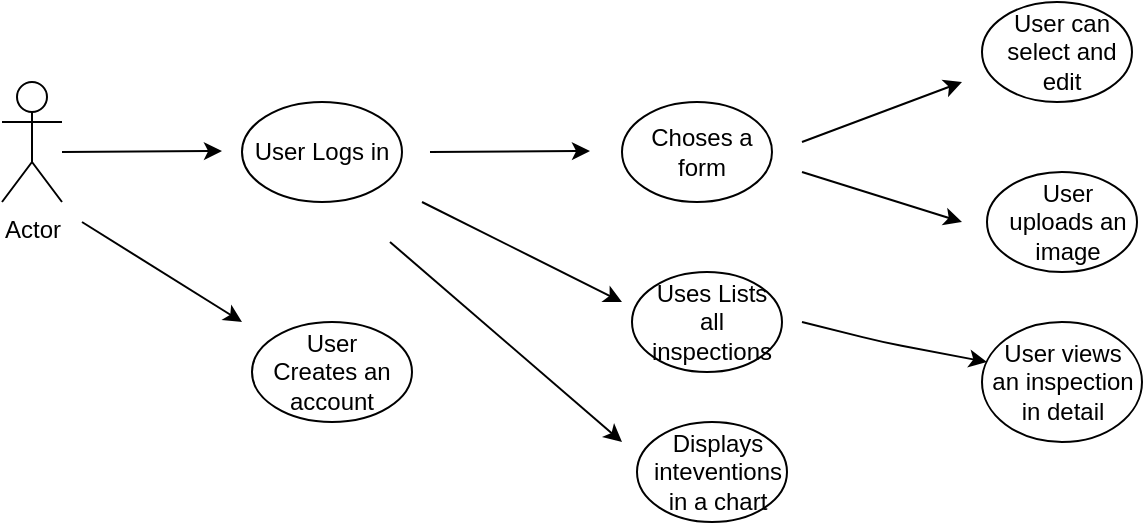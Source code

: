 <mxfile version="14.9.8" type="device"><diagram id="jIiwk0pyigXBE5WmfhY5" name="Page-1"><mxGraphModel dx="1422" dy="794" grid="1" gridSize="10" guides="1" tooltips="1" connect="1" arrows="1" fold="1" page="1" pageScale="1" pageWidth="827" pageHeight="1169" math="0" shadow="0"><root><mxCell id="0"/><mxCell id="1" parent="0"/><mxCell id="hY74-6WtYF8lzM3ygF67-1" value="Actor" style="shape=umlActor;verticalLabelPosition=bottom;verticalAlign=top;html=1;outlineConnect=0;" vertex="1" parent="1"><mxGeometry x="120" y="300" width="30" height="60" as="geometry"/></mxCell><mxCell id="hY74-6WtYF8lzM3ygF67-2" value="" style="ellipse;whiteSpace=wrap;html=1;" vertex="1" parent="1"><mxGeometry x="240" y="310" width="80" height="50" as="geometry"/></mxCell><mxCell id="hY74-6WtYF8lzM3ygF67-3" value="User Logs in" style="text;html=1;strokeColor=none;fillColor=none;align=center;verticalAlign=middle;whiteSpace=wrap;rounded=0;" vertex="1" parent="1"><mxGeometry x="245" y="325" width="70" height="20" as="geometry"/></mxCell><mxCell id="hY74-6WtYF8lzM3ygF67-4" value="" style="endArrow=classic;html=1;" edge="1" parent="1"><mxGeometry width="50" height="50" relative="1" as="geometry"><mxPoint x="150" y="335" as="sourcePoint"/><mxPoint x="230" y="334.5" as="targetPoint"/></mxGeometry></mxCell><mxCell id="hY74-6WtYF8lzM3ygF67-5" value="" style="endArrow=classic;html=1;" edge="1" parent="1"><mxGeometry width="50" height="50" relative="1" as="geometry"><mxPoint x="334" y="335" as="sourcePoint"/><mxPoint x="414" y="334.5" as="targetPoint"/></mxGeometry></mxCell><mxCell id="hY74-6WtYF8lzM3ygF67-7" value="" style="ellipse;whiteSpace=wrap;html=1;" vertex="1" parent="1"><mxGeometry x="430" y="310" width="75" height="50" as="geometry"/></mxCell><mxCell id="hY74-6WtYF8lzM3ygF67-8" value="Choses a form" style="text;html=1;strokeColor=none;fillColor=none;align=center;verticalAlign=middle;whiteSpace=wrap;rounded=0;" vertex="1" parent="1"><mxGeometry x="435" y="325" width="70" height="20" as="geometry"/></mxCell><mxCell id="hY74-6WtYF8lzM3ygF67-9" value="" style="endArrow=classic;html=1;" edge="1" parent="1"><mxGeometry width="50" height="50" relative="1" as="geometry"><mxPoint x="520" y="330" as="sourcePoint"/><mxPoint x="600" y="300" as="targetPoint"/></mxGeometry></mxCell><mxCell id="hY74-6WtYF8lzM3ygF67-10" value="" style="ellipse;whiteSpace=wrap;html=1;" vertex="1" parent="1"><mxGeometry x="610" y="260" width="75" height="50" as="geometry"/></mxCell><mxCell id="hY74-6WtYF8lzM3ygF67-11" value="User can select and edit" style="text;html=1;strokeColor=none;fillColor=none;align=center;verticalAlign=middle;whiteSpace=wrap;rounded=0;" vertex="1" parent="1"><mxGeometry x="615" y="275" width="70" height="20" as="geometry"/></mxCell><mxCell id="hY74-6WtYF8lzM3ygF67-13" value="" style="ellipse;whiteSpace=wrap;html=1;" vertex="1" parent="1"><mxGeometry x="612.5" y="345" width="75" height="50" as="geometry"/></mxCell><mxCell id="hY74-6WtYF8lzM3ygF67-14" value="User uploads an image" style="text;html=1;strokeColor=none;fillColor=none;align=center;verticalAlign=middle;whiteSpace=wrap;rounded=0;" vertex="1" parent="1"><mxGeometry x="617.5" y="360" width="70" height="20" as="geometry"/></mxCell><mxCell id="hY74-6WtYF8lzM3ygF67-15" value="" style="endArrow=classic;html=1;" edge="1" parent="1"><mxGeometry width="50" height="50" relative="1" as="geometry"><mxPoint x="520" y="345" as="sourcePoint"/><mxPoint x="600" y="370" as="targetPoint"/></mxGeometry></mxCell><mxCell id="hY74-6WtYF8lzM3ygF67-16" value="" style="ellipse;whiteSpace=wrap;html=1;" vertex="1" parent="1"><mxGeometry x="435" y="395" width="75" height="50" as="geometry"/></mxCell><mxCell id="hY74-6WtYF8lzM3ygF67-17" value="Uses Lists all inspections" style="text;html=1;strokeColor=none;fillColor=none;align=center;verticalAlign=middle;whiteSpace=wrap;rounded=0;" vertex="1" parent="1"><mxGeometry x="440" y="410" width="70" height="20" as="geometry"/></mxCell><mxCell id="hY74-6WtYF8lzM3ygF67-18" value="" style="endArrow=classic;html=1;" edge="1" parent="1"><mxGeometry width="50" height="50" relative="1" as="geometry"><mxPoint x="330" y="360" as="sourcePoint"/><mxPoint x="430" y="410" as="targetPoint"/></mxGeometry></mxCell><mxCell id="hY74-6WtYF8lzM3ygF67-20" value="" style="ellipse;whiteSpace=wrap;html=1;" vertex="1" parent="1"><mxGeometry x="610" y="420" width="80" height="60" as="geometry"/></mxCell><mxCell id="hY74-6WtYF8lzM3ygF67-21" value="User views an inspection in detail" style="text;html=1;strokeColor=none;fillColor=none;align=center;verticalAlign=middle;whiteSpace=wrap;rounded=0;" vertex="1" parent="1"><mxGeometry x="612.5" y="440" width="75" height="20" as="geometry"/></mxCell><mxCell id="hY74-6WtYF8lzM3ygF67-22" value="" style="endArrow=classic;html=1;entryX=0;entryY=0;entryDx=0;entryDy=0;" edge="1" parent="1" target="hY74-6WtYF8lzM3ygF67-21"><mxGeometry width="50" height="50" relative="1" as="geometry"><mxPoint x="520" y="420" as="sourcePoint"/><mxPoint x="610" y="460" as="targetPoint"/><Array as="points"><mxPoint x="560" y="430"/></Array></mxGeometry></mxCell><mxCell id="hY74-6WtYF8lzM3ygF67-25" value="" style="ellipse;whiteSpace=wrap;html=1;" vertex="1" parent="1"><mxGeometry x="245" y="420" width="80" height="50" as="geometry"/></mxCell><mxCell id="hY74-6WtYF8lzM3ygF67-26" value="User Creates an account" style="text;html=1;strokeColor=none;fillColor=none;align=center;verticalAlign=middle;whiteSpace=wrap;rounded=0;" vertex="1" parent="1"><mxGeometry x="250" y="435" width="70" height="20" as="geometry"/></mxCell><mxCell id="hY74-6WtYF8lzM3ygF67-27" value="" style="endArrow=classic;html=1;" edge="1" parent="1"><mxGeometry width="50" height="50" relative="1" as="geometry"><mxPoint x="160" y="370" as="sourcePoint"/><mxPoint x="240" y="420" as="targetPoint"/></mxGeometry></mxCell><mxCell id="hY74-6WtYF8lzM3ygF67-28" value="" style="ellipse;whiteSpace=wrap;html=1;" vertex="1" parent="1"><mxGeometry x="437.5" y="470" width="75" height="50" as="geometry"/></mxCell><mxCell id="hY74-6WtYF8lzM3ygF67-29" value="Displays inteventions in a chart" style="text;html=1;strokeColor=none;fillColor=none;align=center;verticalAlign=middle;whiteSpace=wrap;rounded=0;" vertex="1" parent="1"><mxGeometry x="442.5" y="485" width="70" height="20" as="geometry"/></mxCell><mxCell id="hY74-6WtYF8lzM3ygF67-30" value="" style="endArrow=classic;html=1;" edge="1" parent="1"><mxGeometry width="50" height="50" relative="1" as="geometry"><mxPoint x="314" y="380" as="sourcePoint"/><mxPoint x="430" y="480" as="targetPoint"/></mxGeometry></mxCell></root></mxGraphModel></diagram></mxfile>